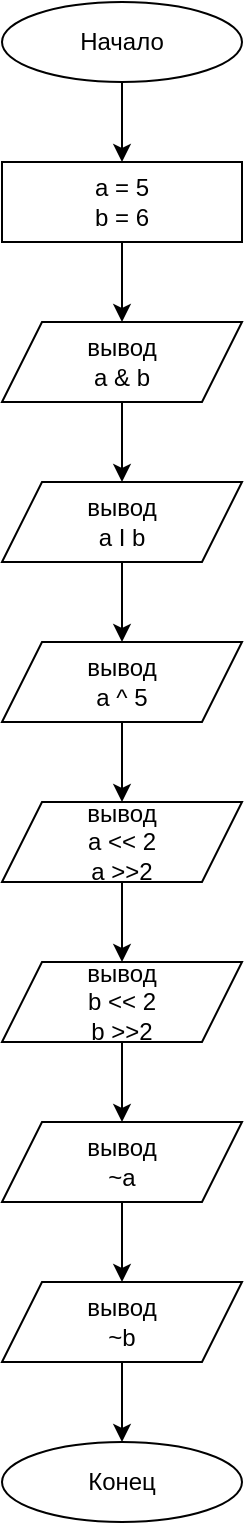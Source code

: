<mxfile version="17.1.1" type="device" pages="5"><diagram id="ljL6DKruDzACX9wyyC9k" name="task_1"><mxGraphModel dx="1374" dy="744" grid="1" gridSize="10" guides="1" tooltips="1" connect="1" arrows="1" fold="1" page="1" pageScale="1" pageWidth="827" pageHeight="1169" math="0" shadow="0"><root><mxCell id="0"/><mxCell id="1" parent="0"/><mxCell id="Up3Bff4EdPdwVRazano8-11" style="edgeStyle=orthogonalEdgeStyle;rounded=0;orthogonalLoop=1;jettySize=auto;html=1;exitX=0.5;exitY=1;exitDx=0;exitDy=0;entryX=0.5;entryY=0;entryDx=0;entryDy=0;" edge="1" parent="1" source="Up3Bff4EdPdwVRazano8-1" target="Up3Bff4EdPdwVRazano8-3"><mxGeometry relative="1" as="geometry"/></mxCell><mxCell id="Up3Bff4EdPdwVRazano8-1" value="Начало" style="ellipse;whiteSpace=wrap;html=1;" vertex="1" parent="1"><mxGeometry x="340" y="40" width="120" height="40" as="geometry"/></mxCell><mxCell id="Up3Bff4EdPdwVRazano8-13" style="edgeStyle=orthogonalEdgeStyle;rounded=0;orthogonalLoop=1;jettySize=auto;html=1;exitX=0.5;exitY=1;exitDx=0;exitDy=0;entryX=0.5;entryY=0;entryDx=0;entryDy=0;" edge="1" parent="1" source="Up3Bff4EdPdwVRazano8-2" target="Up3Bff4EdPdwVRazano8-5"><mxGeometry relative="1" as="geometry"/></mxCell><mxCell id="Up3Bff4EdPdwVRazano8-2" value="вывод&lt;br&gt;a &amp;amp; b" style="shape=parallelogram;perimeter=parallelogramPerimeter;whiteSpace=wrap;html=1;fixedSize=1;" vertex="1" parent="1"><mxGeometry x="340" y="200" width="120" height="40" as="geometry"/></mxCell><mxCell id="Up3Bff4EdPdwVRazano8-12" style="edgeStyle=orthogonalEdgeStyle;rounded=0;orthogonalLoop=1;jettySize=auto;html=1;exitX=0.5;exitY=1;exitDx=0;exitDy=0;entryX=0.5;entryY=0;entryDx=0;entryDy=0;" edge="1" parent="1" source="Up3Bff4EdPdwVRazano8-3" target="Up3Bff4EdPdwVRazano8-2"><mxGeometry relative="1" as="geometry"/></mxCell><mxCell id="Up3Bff4EdPdwVRazano8-3" value="a = 5&lt;br&gt;b = 6" style="rounded=0;whiteSpace=wrap;html=1;" vertex="1" parent="1"><mxGeometry x="340" y="120" width="120" height="40" as="geometry"/></mxCell><mxCell id="Up3Bff4EdPdwVRazano8-14" style="edgeStyle=orthogonalEdgeStyle;rounded=0;orthogonalLoop=1;jettySize=auto;html=1;exitX=0.5;exitY=1;exitDx=0;exitDy=0;entryX=0.5;entryY=0;entryDx=0;entryDy=0;" edge="1" parent="1" source="Up3Bff4EdPdwVRazano8-5" target="Up3Bff4EdPdwVRazano8-6"><mxGeometry relative="1" as="geometry"/></mxCell><mxCell id="Up3Bff4EdPdwVRazano8-5" value="вывод&lt;br&gt;a I b" style="shape=parallelogram;perimeter=parallelogramPerimeter;whiteSpace=wrap;html=1;fixedSize=1;" vertex="1" parent="1"><mxGeometry x="340" y="280" width="120" height="40" as="geometry"/></mxCell><mxCell id="Up3Bff4EdPdwVRazano8-15" style="edgeStyle=orthogonalEdgeStyle;rounded=0;orthogonalLoop=1;jettySize=auto;html=1;exitX=0.5;exitY=1;exitDx=0;exitDy=0;" edge="1" parent="1" source="Up3Bff4EdPdwVRazano8-6" target="Up3Bff4EdPdwVRazano8-7"><mxGeometry relative="1" as="geometry"/></mxCell><mxCell id="Up3Bff4EdPdwVRazano8-6" value="вывод&lt;br&gt;a ^ 5" style="shape=parallelogram;perimeter=parallelogramPerimeter;whiteSpace=wrap;html=1;fixedSize=1;" vertex="1" parent="1"><mxGeometry x="340" y="360" width="120" height="40" as="geometry"/></mxCell><mxCell id="Up3Bff4EdPdwVRazano8-16" style="edgeStyle=orthogonalEdgeStyle;rounded=0;orthogonalLoop=1;jettySize=auto;html=1;exitX=0.5;exitY=1;exitDx=0;exitDy=0;entryX=0.5;entryY=0;entryDx=0;entryDy=0;" edge="1" parent="1" source="Up3Bff4EdPdwVRazano8-7" target="Up3Bff4EdPdwVRazano8-8"><mxGeometry relative="1" as="geometry"/></mxCell><mxCell id="Up3Bff4EdPdwVRazano8-7" value="вывод&lt;br&gt;a &amp;lt;&amp;lt; 2&lt;br&gt;a &amp;gt;&amp;gt;2" style="shape=parallelogram;perimeter=parallelogramPerimeter;whiteSpace=wrap;html=1;fixedSize=1;" vertex="1" parent="1"><mxGeometry x="340" y="440" width="120" height="40" as="geometry"/></mxCell><mxCell id="Up3Bff4EdPdwVRazano8-17" style="edgeStyle=orthogonalEdgeStyle;rounded=0;orthogonalLoop=1;jettySize=auto;html=1;exitX=0.5;exitY=1;exitDx=0;exitDy=0;entryX=0.5;entryY=0;entryDx=0;entryDy=0;" edge="1" parent="1" source="Up3Bff4EdPdwVRazano8-8" target="Up3Bff4EdPdwVRazano8-18"><mxGeometry relative="1" as="geometry"><mxPoint x="400" y="610" as="targetPoint"/></mxGeometry></mxCell><mxCell id="Up3Bff4EdPdwVRazano8-8" value="вывод&lt;br&gt;b &amp;lt;&amp;lt; 2&lt;br&gt;b &amp;gt;&amp;gt;2" style="shape=parallelogram;perimeter=parallelogramPerimeter;whiteSpace=wrap;html=1;fixedSize=1;" vertex="1" parent="1"><mxGeometry x="340" y="520" width="120" height="40" as="geometry"/></mxCell><mxCell id="Up3Bff4EdPdwVRazano8-9" value="Конец" style="ellipse;whiteSpace=wrap;html=1;" vertex="1" parent="1"><mxGeometry x="340" y="760" width="120" height="40" as="geometry"/></mxCell><mxCell id="Up3Bff4EdPdwVRazano8-20" style="edgeStyle=orthogonalEdgeStyle;rounded=0;orthogonalLoop=1;jettySize=auto;html=1;exitX=0.5;exitY=1;exitDx=0;exitDy=0;entryX=0.5;entryY=0;entryDx=0;entryDy=0;" edge="1" parent="1" source="Up3Bff4EdPdwVRazano8-18" target="Up3Bff4EdPdwVRazano8-19"><mxGeometry relative="1" as="geometry"/></mxCell><mxCell id="Up3Bff4EdPdwVRazano8-18" value="вывод&lt;br&gt;~a" style="shape=parallelogram;perimeter=parallelogramPerimeter;whiteSpace=wrap;html=1;fixedSize=1;" vertex="1" parent="1"><mxGeometry x="340" y="600" width="120" height="40" as="geometry"/></mxCell><mxCell id="Up3Bff4EdPdwVRazano8-21" style="edgeStyle=orthogonalEdgeStyle;rounded=0;orthogonalLoop=1;jettySize=auto;html=1;exitX=0.5;exitY=1;exitDx=0;exitDy=0;entryX=0.5;entryY=0;entryDx=0;entryDy=0;" edge="1" parent="1" source="Up3Bff4EdPdwVRazano8-19" target="Up3Bff4EdPdwVRazano8-9"><mxGeometry relative="1" as="geometry"/></mxCell><mxCell id="Up3Bff4EdPdwVRazano8-19" value="вывод&lt;br&gt;~b" style="shape=parallelogram;perimeter=parallelogramPerimeter;whiteSpace=wrap;html=1;fixedSize=1;" vertex="1" parent="1"><mxGeometry x="340" y="680" width="120" height="40" as="geometry"/></mxCell></root></mxGraphModel></diagram><diagram id="tgjH4d8WXl_qhk1cFErF" name="task_2"><mxGraphModel dx="1374" dy="744" grid="1" gridSize="10" guides="1" tooltips="1" connect="1" arrows="1" fold="1" page="1" pageScale="1" pageWidth="827" pageHeight="1169" math="0" shadow="0"><root><mxCell id="Ldjpprwst8VX8se5PqRo-0"/><mxCell id="Ldjpprwst8VX8se5PqRo-1" parent="Ldjpprwst8VX8se5PqRo-0"/><mxCell id="Ldjpprwst8VX8se5PqRo-9" style="edgeStyle=orthogonalEdgeStyle;rounded=0;orthogonalLoop=1;jettySize=auto;html=1;exitX=0.5;exitY=1;exitDx=0;exitDy=0;entryX=0.5;entryY=0;entryDx=0;entryDy=0;" edge="1" parent="Ldjpprwst8VX8se5PqRo-1" source="Ldjpprwst8VX8se5PqRo-2" target="Ldjpprwst8VX8se5PqRo-3"><mxGeometry relative="1" as="geometry"/></mxCell><mxCell id="Ldjpprwst8VX8se5PqRo-2" value="начало" style="ellipse;whiteSpace=wrap;html=1;" vertex="1" parent="Ldjpprwst8VX8se5PqRo-1"><mxGeometry x="354" y="40" width="120" height="40" as="geometry"/></mxCell><mxCell id="Ldjpprwst8VX8se5PqRo-10" style="edgeStyle=orthogonalEdgeStyle;rounded=0;orthogonalLoop=1;jettySize=auto;html=1;exitX=0.5;exitY=1;exitDx=0;exitDy=0;entryX=0.5;entryY=0;entryDx=0;entryDy=0;" edge="1" parent="Ldjpprwst8VX8se5PqRo-1" source="Ldjpprwst8VX8se5PqRo-3" target="Ldjpprwst8VX8se5PqRo-4"><mxGeometry relative="1" as="geometry"/></mxCell><mxCell id="Ldjpprwst8VX8se5PqRo-3" value="Ввод:&lt;br&gt;x1, y1" style="shape=parallelogram;perimeter=parallelogramPerimeter;whiteSpace=wrap;html=1;fixedSize=1;" vertex="1" parent="Ldjpprwst8VX8se5PqRo-1"><mxGeometry x="354" y="120" width="120" height="40" as="geometry"/></mxCell><mxCell id="Ldjpprwst8VX8se5PqRo-11" style="edgeStyle=orthogonalEdgeStyle;rounded=0;orthogonalLoop=1;jettySize=auto;html=1;exitX=0.5;exitY=1;exitDx=0;exitDy=0;entryX=0.5;entryY=0;entryDx=0;entryDy=0;" edge="1" parent="Ldjpprwst8VX8se5PqRo-1" source="Ldjpprwst8VX8se5PqRo-4" target="Ldjpprwst8VX8se5PqRo-5"><mxGeometry relative="1" as="geometry"/></mxCell><mxCell id="Ldjpprwst8VX8se5PqRo-4" value="Ввод:&lt;br&gt;x2, y2" style="shape=parallelogram;perimeter=parallelogramPerimeter;whiteSpace=wrap;html=1;fixedSize=1;" vertex="1" parent="Ldjpprwst8VX8se5PqRo-1"><mxGeometry x="354" y="200" width="120" height="40" as="geometry"/></mxCell><mxCell id="Ldjpprwst8VX8se5PqRo-12" style="edgeStyle=orthogonalEdgeStyle;rounded=0;orthogonalLoop=1;jettySize=auto;html=1;exitX=0.5;exitY=1;exitDx=0;exitDy=0;entryX=0.5;entryY=0;entryDx=0;entryDy=0;" edge="1" parent="Ldjpprwst8VX8se5PqRo-1" source="Ldjpprwst8VX8se5PqRo-5" target="Ldjpprwst8VX8se5PqRo-6"><mxGeometry relative="1" as="geometry"/></mxCell><mxCell id="Ldjpprwst8VX8se5PqRo-5" value="k = (y2 - y1)/(x2 - x1)" style="rounded=0;whiteSpace=wrap;html=1;" vertex="1" parent="Ldjpprwst8VX8se5PqRo-1"><mxGeometry x="354" y="280" width="120" height="40" as="geometry"/></mxCell><mxCell id="Ldjpprwst8VX8se5PqRo-13" style="edgeStyle=orthogonalEdgeStyle;rounded=0;orthogonalLoop=1;jettySize=auto;html=1;exitX=0.5;exitY=1;exitDx=0;exitDy=0;entryX=0.5;entryY=0;entryDx=0;entryDy=0;" edge="1" parent="Ldjpprwst8VX8se5PqRo-1" source="Ldjpprwst8VX8se5PqRo-6" target="Ldjpprwst8VX8se5PqRo-7"><mxGeometry relative="1" as="geometry"/></mxCell><mxCell id="Ldjpprwst8VX8se5PqRo-6" value="b = y1 - k * x1" style="rounded=0;whiteSpace=wrap;html=1;" vertex="1" parent="Ldjpprwst8VX8se5PqRo-1"><mxGeometry x="354" y="360" width="120" height="40" as="geometry"/></mxCell><mxCell id="Ldjpprwst8VX8se5PqRo-14" style="edgeStyle=orthogonalEdgeStyle;rounded=0;orthogonalLoop=1;jettySize=auto;html=1;exitX=0.5;exitY=1;exitDx=0;exitDy=0;entryX=0.5;entryY=0;entryDx=0;entryDy=0;" edge="1" parent="Ldjpprwst8VX8se5PqRo-1" source="Ldjpprwst8VX8se5PqRo-7" target="Ldjpprwst8VX8se5PqRo-8"><mxGeometry relative="1" as="geometry"/></mxCell><mxCell id="Ldjpprwst8VX8se5PqRo-7" value="Вывод:&lt;br&gt;y = k * x + b" style="shape=parallelogram;perimeter=parallelogramPerimeter;whiteSpace=wrap;html=1;fixedSize=1;" vertex="1" parent="Ldjpprwst8VX8se5PqRo-1"><mxGeometry x="354" y="440" width="120" height="40" as="geometry"/></mxCell><mxCell id="Ldjpprwst8VX8se5PqRo-8" value="Конец" style="ellipse;whiteSpace=wrap;html=1;" vertex="1" parent="Ldjpprwst8VX8se5PqRo-1"><mxGeometry x="354" y="520" width="120" height="40" as="geometry"/></mxCell></root></mxGraphModel></diagram><diagram id="zBHGH83xJemlnZBDc_Af" name="task_3"><mxGraphModel dx="1374" dy="744" grid="1" gridSize="10" guides="1" tooltips="1" connect="1" arrows="1" fold="1" page="1" pageScale="1" pageWidth="827" pageHeight="1169" math="0" shadow="0"><root><mxCell id="gGcTnXqgdp09vBVf62Kd-0"/><mxCell id="gGcTnXqgdp09vBVf62Kd-1" parent="gGcTnXqgdp09vBVf62Kd-0"/><mxCell id="gGcTnXqgdp09vBVf62Kd-10" style="edgeStyle=orthogonalEdgeStyle;rounded=0;orthogonalLoop=1;jettySize=auto;html=1;exitX=0.5;exitY=1;exitDx=0;exitDy=0;entryX=0.5;entryY=0;entryDx=0;entryDy=0;" edge="1" parent="gGcTnXqgdp09vBVf62Kd-1" source="gGcTnXqgdp09vBVf62Kd-2" target="gGcTnXqgdp09vBVf62Kd-3"><mxGeometry relative="1" as="geometry"/></mxCell><mxCell id="gGcTnXqgdp09vBVf62Kd-2" value="начало" style="ellipse;whiteSpace=wrap;html=1;" vertex="1" parent="gGcTnXqgdp09vBVf62Kd-1"><mxGeometry x="340" y="40" width="120" height="40" as="geometry"/></mxCell><mxCell id="gGcTnXqgdp09vBVf62Kd-11" style="edgeStyle=orthogonalEdgeStyle;rounded=0;orthogonalLoop=1;jettySize=auto;html=1;exitX=0.5;exitY=1;exitDx=0;exitDy=0;entryX=0.5;entryY=0;entryDx=0;entryDy=0;" edge="1" parent="gGcTnXqgdp09vBVf62Kd-1" source="gGcTnXqgdp09vBVf62Kd-3" target="gGcTnXqgdp09vBVf62Kd-4"><mxGeometry relative="1" as="geometry"/></mxCell><mxCell id="gGcTnXqgdp09vBVf62Kd-3" value="import random" style="rounded=0;whiteSpace=wrap;html=1;" vertex="1" parent="gGcTnXqgdp09vBVf62Kd-1"><mxGeometry x="340" y="120" width="120" height="40" as="geometry"/></mxCell><mxCell id="gGcTnXqgdp09vBVf62Kd-12" style="edgeStyle=orthogonalEdgeStyle;rounded=0;orthogonalLoop=1;jettySize=auto;html=1;exitX=0.5;exitY=1;exitDx=0;exitDy=0;entryX=0.5;entryY=0;entryDx=0;entryDy=0;" edge="1" parent="gGcTnXqgdp09vBVf62Kd-1" source="gGcTnXqgdp09vBVf62Kd-4" target="gGcTnXqgdp09vBVf62Kd-6"><mxGeometry relative="1" as="geometry"/></mxCell><mxCell id="gGcTnXqgdp09vBVf62Kd-4" value="ввод int&lt;br&gt;a - нижняя граница&lt;br&gt;b - верхняя граница" style="shape=parallelogram;perimeter=parallelogramPerimeter;whiteSpace=wrap;html=1;fixedSize=1;" vertex="1" parent="gGcTnXqgdp09vBVf62Kd-1"><mxGeometry x="295" y="200" width="210" height="50" as="geometry"/></mxCell><mxCell id="gGcTnXqgdp09vBVf62Kd-18" style="edgeStyle=orthogonalEdgeStyle;rounded=0;orthogonalLoop=1;jettySize=auto;html=1;exitX=0.5;exitY=1;exitDx=0;exitDy=0;entryX=0.5;entryY=0;entryDx=0;entryDy=0;" edge="1" parent="gGcTnXqgdp09vBVf62Kd-1" source="gGcTnXqgdp09vBVf62Kd-6" target="gGcTnXqgdp09vBVf62Kd-16"><mxGeometry relative="1" as="geometry"/></mxCell><mxCell id="gGcTnXqgdp09vBVf62Kd-6" value="вывод&lt;br&gt;n_int_rnd" style="shape=parallelogram;perimeter=parallelogramPerimeter;whiteSpace=wrap;html=1;fixedSize=1;" vertex="1" parent="gGcTnXqgdp09vBVf62Kd-1"><mxGeometry x="295" y="280" width="210" height="50" as="geometry"/></mxCell><mxCell id="gGcTnXqgdp09vBVf62Kd-20" style="edgeStyle=orthogonalEdgeStyle;rounded=0;orthogonalLoop=1;jettySize=auto;html=1;exitX=0.5;exitY=1;exitDx=0;exitDy=0;entryX=0.5;entryY=0;entryDx=0;entryDy=0;" edge="1" parent="gGcTnXqgdp09vBVf62Kd-1" source="gGcTnXqgdp09vBVf62Kd-7" target="gGcTnXqgdp09vBVf62Kd-17"><mxGeometry relative="1" as="geometry"/></mxCell><mxCell id="gGcTnXqgdp09vBVf62Kd-7" value="вывод&lt;br&gt;n_float_rnd" style="shape=parallelogram;perimeter=parallelogramPerimeter;whiteSpace=wrap;html=1;fixedSize=1;" vertex="1" parent="gGcTnXqgdp09vBVf62Kd-1"><mxGeometry x="295" y="440" width="210" height="50" as="geometry"/></mxCell><mxCell id="gGcTnXqgdp09vBVf62Kd-15" style="edgeStyle=orthogonalEdgeStyle;rounded=0;orthogonalLoop=1;jettySize=auto;html=1;exitX=0.5;exitY=1;exitDx=0;exitDy=0;entryX=0.5;entryY=0;entryDx=0;entryDy=0;" edge="1" parent="gGcTnXqgdp09vBVf62Kd-1" source="gGcTnXqgdp09vBVf62Kd-8" target="gGcTnXqgdp09vBVf62Kd-9"><mxGeometry relative="1" as="geometry"/></mxCell><mxCell id="gGcTnXqgdp09vBVf62Kd-8" value="вывод&lt;br&gt;n_char_rnd" style="shape=parallelogram;perimeter=parallelogramPerimeter;whiteSpace=wrap;html=1;fixedSize=1;" vertex="1" parent="gGcTnXqgdp09vBVf62Kd-1"><mxGeometry x="295" y="630" width="210" height="50" as="geometry"/></mxCell><mxCell id="gGcTnXqgdp09vBVf62Kd-9" value="конец" style="ellipse;whiteSpace=wrap;html=1;" vertex="1" parent="gGcTnXqgdp09vBVf62Kd-1"><mxGeometry x="340" y="710" width="120" height="40" as="geometry"/></mxCell><mxCell id="gGcTnXqgdp09vBVf62Kd-19" style="edgeStyle=orthogonalEdgeStyle;rounded=0;orthogonalLoop=1;jettySize=auto;html=1;exitX=0.5;exitY=1;exitDx=0;exitDy=0;entryX=0.5;entryY=0;entryDx=0;entryDy=0;" edge="1" parent="gGcTnXqgdp09vBVf62Kd-1" source="gGcTnXqgdp09vBVf62Kd-16" target="gGcTnXqgdp09vBVf62Kd-7"><mxGeometry relative="1" as="geometry"/></mxCell><mxCell id="gGcTnXqgdp09vBVf62Kd-16" value="ввод float&lt;br&gt;a - нижняя граница&lt;br&gt;b - верхняя граница" style="shape=parallelogram;perimeter=parallelogramPerimeter;whiteSpace=wrap;html=1;fixedSize=1;" vertex="1" parent="gGcTnXqgdp09vBVf62Kd-1"><mxGeometry x="295" y="360" width="210" height="50" as="geometry"/></mxCell><mxCell id="gGcTnXqgdp09vBVf62Kd-21" style="edgeStyle=orthogonalEdgeStyle;rounded=0;orthogonalLoop=1;jettySize=auto;html=1;exitX=0.5;exitY=1;exitDx=0;exitDy=0;entryX=0.5;entryY=0;entryDx=0;entryDy=0;" edge="1" parent="gGcTnXqgdp09vBVf62Kd-1" source="gGcTnXqgdp09vBVf62Kd-17" target="gGcTnXqgdp09vBVf62Kd-8"><mxGeometry relative="1" as="geometry"/></mxCell><mxCell id="gGcTnXqgdp09vBVf62Kd-17" value="ввод char&lt;br&gt;a - нижняя граница&lt;br&gt;b - верхняя граница" style="shape=parallelogram;perimeter=parallelogramPerimeter;whiteSpace=wrap;html=1;fixedSize=1;" vertex="1" parent="gGcTnXqgdp09vBVf62Kd-1"><mxGeometry x="295" y="520" width="210" height="50" as="geometry"/></mxCell></root></mxGraphModel></diagram><diagram id="kH8RHLrKqn-PpiMBiN4l" name="task_4"><mxGraphModel dx="1374" dy="744" grid="1" gridSize="10" guides="1" tooltips="1" connect="1" arrows="1" fold="1" page="1" pageScale="1" pageWidth="827" pageHeight="1169" math="0" shadow="0"><root><mxCell id="SOKCxXqGyW0Dc8j6V9LF-0"/><mxCell id="SOKCxXqGyW0Dc8j6V9LF-1" parent="SOKCxXqGyW0Dc8j6V9LF-0"/><mxCell id="SOKCxXqGyW0Dc8j6V9LF-9" style="edgeStyle=orthogonalEdgeStyle;rounded=0;orthogonalLoop=1;jettySize=auto;html=1;exitX=0.5;exitY=1;exitDx=0;exitDy=0;entryX=0.5;entryY=0;entryDx=0;entryDy=0;" edge="1" parent="SOKCxXqGyW0Dc8j6V9LF-1" source="SOKCxXqGyW0Dc8j6V9LF-2" target="SOKCxXqGyW0Dc8j6V9LF-3"><mxGeometry relative="1" as="geometry"/></mxCell><mxCell id="SOKCxXqGyW0Dc8j6V9LF-2" value="начало" style="ellipse;whiteSpace=wrap;html=1;" vertex="1" parent="SOKCxXqGyW0Dc8j6V9LF-1"><mxGeometry x="340" y="40" width="120" height="40" as="geometry"/></mxCell><mxCell id="SOKCxXqGyW0Dc8j6V9LF-10" style="edgeStyle=orthogonalEdgeStyle;rounded=0;orthogonalLoop=1;jettySize=auto;html=1;exitX=0.5;exitY=1;exitDx=0;exitDy=0;entryX=0.5;entryY=0;entryDx=0;entryDy=0;" edge="1" parent="SOKCxXqGyW0Dc8j6V9LF-1" source="SOKCxXqGyW0Dc8j6V9LF-3" target="SOKCxXqGyW0Dc8j6V9LF-4"><mxGeometry relative="1" as="geometry"/></mxCell><mxCell id="SOKCxXqGyW0Dc8j6V9LF-3" value="ввод&lt;br&gt;a, b" style="shape=parallelogram;perimeter=parallelogramPerimeter;whiteSpace=wrap;html=1;fixedSize=1;" vertex="1" parent="SOKCxXqGyW0Dc8j6V9LF-1"><mxGeometry x="340" y="120" width="120" height="40" as="geometry"/></mxCell><mxCell id="SOKCxXqGyW0Dc8j6V9LF-11" style="edgeStyle=orthogonalEdgeStyle;rounded=0;orthogonalLoop=1;jettySize=auto;html=1;exitX=0.5;exitY=1;exitDx=0;exitDy=0;entryX=0.5;entryY=0;entryDx=0;entryDy=0;" edge="1" parent="SOKCxXqGyW0Dc8j6V9LF-1" source="SOKCxXqGyW0Dc8j6V9LF-4" target="SOKCxXqGyW0Dc8j6V9LF-6"><mxGeometry relative="1" as="geometry"/></mxCell><mxCell id="SOKCxXqGyW0Dc8j6V9LF-4" value="a_place&lt;br&gt;b_place" style="rounded=0;whiteSpace=wrap;html=1;" vertex="1" parent="SOKCxXqGyW0Dc8j6V9LF-1"><mxGeometry x="340" y="200" width="120" height="40" as="geometry"/></mxCell><mxCell id="SOKCxXqGyW0Dc8j6V9LF-12" style="edgeStyle=orthogonalEdgeStyle;rounded=0;orthogonalLoop=1;jettySize=auto;html=1;exitX=0.5;exitY=1;exitDx=0;exitDy=0;entryX=0.5;entryY=0;entryDx=0;entryDy=0;" edge="1" parent="SOKCxXqGyW0Dc8j6V9LF-1" source="SOKCxXqGyW0Dc8j6V9LF-6" target="SOKCxXqGyW0Dc8j6V9LF-7"><mxGeometry relative="1" as="geometry"/></mxCell><mxCell id="SOKCxXqGyW0Dc8j6V9LF-6" value="a_place - b_place" style="rounded=0;whiteSpace=wrap;html=1;" vertex="1" parent="SOKCxXqGyW0Dc8j6V9LF-1"><mxGeometry x="340" y="280" width="120" height="40" as="geometry"/></mxCell><mxCell id="SOKCxXqGyW0Dc8j6V9LF-13" style="edgeStyle=orthogonalEdgeStyle;rounded=0;orthogonalLoop=1;jettySize=auto;html=1;exitX=0.5;exitY=1;exitDx=0;exitDy=0;entryX=0.5;entryY=0;entryDx=0;entryDy=0;" edge="1" parent="SOKCxXqGyW0Dc8j6V9LF-1" source="SOKCxXqGyW0Dc8j6V9LF-7" target="SOKCxXqGyW0Dc8j6V9LF-8"><mxGeometry relative="1" as="geometry"/></mxCell><mxCell id="SOKCxXqGyW0Dc8j6V9LF-7" value="вывод" style="shape=parallelogram;perimeter=parallelogramPerimeter;whiteSpace=wrap;html=1;fixedSize=1;" vertex="1" parent="SOKCxXqGyW0Dc8j6V9LF-1"><mxGeometry x="340" y="360" width="120" height="40" as="geometry"/></mxCell><mxCell id="SOKCxXqGyW0Dc8j6V9LF-8" value="конец" style="ellipse;whiteSpace=wrap;html=1;" vertex="1" parent="SOKCxXqGyW0Dc8j6V9LF-1"><mxGeometry x="340" y="440" width="120" height="40" as="geometry"/></mxCell></root></mxGraphModel></diagram><diagram id="YYMpIC9Np2mpyp8jh-Q8" name="task_5"><mxGraphModel dx="1374" dy="744" grid="1" gridSize="10" guides="1" tooltips="1" connect="1" arrows="1" fold="1" page="1" pageScale="1" pageWidth="827" pageHeight="1169" math="0" shadow="0"><root><mxCell id="OqRH64MX2Jv2oISuQQbf-0"/><mxCell id="OqRH64MX2Jv2oISuQQbf-1" parent="OqRH64MX2Jv2oISuQQbf-0"/><mxCell id="OqRH64MX2Jv2oISuQQbf-7" style="edgeStyle=orthogonalEdgeStyle;rounded=0;orthogonalLoop=1;jettySize=auto;html=1;exitX=0.5;exitY=1;exitDx=0;exitDy=0;entryX=0.5;entryY=0;entryDx=0;entryDy=0;" edge="1" parent="OqRH64MX2Jv2oISuQQbf-1" source="OqRH64MX2Jv2oISuQQbf-2" target="OqRH64MX2Jv2oISuQQbf-3"><mxGeometry relative="1" as="geometry"/></mxCell><mxCell id="OqRH64MX2Jv2oISuQQbf-2" value="начало" style="ellipse;whiteSpace=wrap;html=1;" vertex="1" parent="OqRH64MX2Jv2oISuQQbf-1"><mxGeometry x="354" y="40" width="120" height="40" as="geometry"/></mxCell><mxCell id="OqRH64MX2Jv2oISuQQbf-8" style="edgeStyle=orthogonalEdgeStyle;rounded=0;orthogonalLoop=1;jettySize=auto;html=1;exitX=0.5;exitY=1;exitDx=0;exitDy=0;entryX=0.5;entryY=0;entryDx=0;entryDy=0;" edge="1" parent="OqRH64MX2Jv2oISuQQbf-1" source="OqRH64MX2Jv2oISuQQbf-3" target="OqRH64MX2Jv2oISuQQbf-5"><mxGeometry relative="1" as="geometry"/></mxCell><mxCell id="OqRH64MX2Jv2oISuQQbf-3" value="ввод&lt;br&gt;n" style="shape=parallelogram;perimeter=parallelogramPerimeter;whiteSpace=wrap;html=1;fixedSize=1;" vertex="1" parent="OqRH64MX2Jv2oISuQQbf-1"><mxGeometry x="354" y="120" width="120" height="40" as="geometry"/></mxCell><mxCell id="OqRH64MX2Jv2oISuQQbf-10" style="edgeStyle=orthogonalEdgeStyle;rounded=0;orthogonalLoop=1;jettySize=auto;html=1;exitX=0.5;exitY=1;exitDx=0;exitDy=0;entryX=0.5;entryY=0;entryDx=0;entryDy=0;" edge="1" parent="OqRH64MX2Jv2oISuQQbf-1" source="OqRH64MX2Jv2oISuQQbf-4" target="OqRH64MX2Jv2oISuQQbf-6"><mxGeometry relative="1" as="geometry"/></mxCell><mxCell id="OqRH64MX2Jv2oISuQQbf-4" value="вывод символа" style="shape=parallelogram;perimeter=parallelogramPerimeter;whiteSpace=wrap;html=1;fixedSize=1;" vertex="1" parent="OqRH64MX2Jv2oISuQQbf-1"><mxGeometry x="354" y="280" width="120" height="40" as="geometry"/></mxCell><mxCell id="OqRH64MX2Jv2oISuQQbf-9" style="edgeStyle=orthogonalEdgeStyle;rounded=0;orthogonalLoop=1;jettySize=auto;html=1;exitX=0.5;exitY=1;exitDx=0;exitDy=0;entryX=0.5;entryY=0;entryDx=0;entryDy=0;" edge="1" parent="OqRH64MX2Jv2oISuQQbf-1" source="OqRH64MX2Jv2oISuQQbf-5" target="OqRH64MX2Jv2oISuQQbf-4"><mxGeometry relative="1" as="geometry"/></mxCell><mxCell id="OqRH64MX2Jv2oISuQQbf-5" value="поиск символа" style="rounded=0;whiteSpace=wrap;html=1;" vertex="1" parent="OqRH64MX2Jv2oISuQQbf-1"><mxGeometry x="354" y="200" width="120" height="40" as="geometry"/></mxCell><mxCell id="OqRH64MX2Jv2oISuQQbf-6" value="конец" style="ellipse;whiteSpace=wrap;html=1;" vertex="1" parent="OqRH64MX2Jv2oISuQQbf-1"><mxGeometry x="354" y="360" width="120" height="40" as="geometry"/></mxCell></root></mxGraphModel></diagram></mxfile>